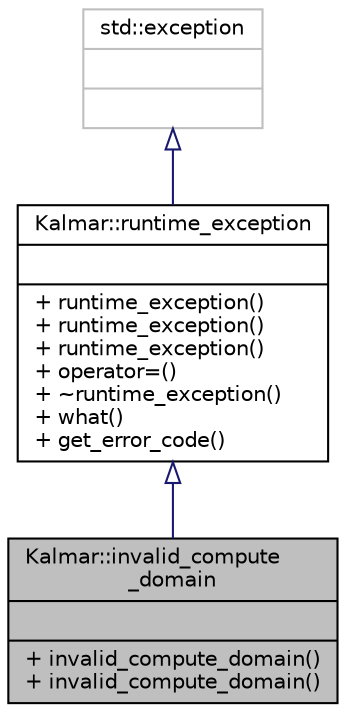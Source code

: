digraph "Kalmar::invalid_compute_domain"
{
  edge [fontname="Helvetica",fontsize="10",labelfontname="Helvetica",labelfontsize="10"];
  node [fontname="Helvetica",fontsize="10",shape=record];
  Node1 [label="{Kalmar::invalid_compute\l_domain\n||+ invalid_compute_domain()\l+ invalid_compute_domain()\l}",height=0.2,width=0.4,color="black", fillcolor="grey75", style="filled", fontcolor="black"];
  Node2 -> Node1 [dir="back",color="midnightblue",fontsize="10",style="solid",arrowtail="onormal",fontname="Helvetica"];
  Node2 [label="{Kalmar::runtime_exception\n||+ runtime_exception()\l+ runtime_exception()\l+ runtime_exception()\l+ operator=()\l+ ~runtime_exception()\l+ what()\l+ get_error_code()\l}",height=0.2,width=0.4,color="black", fillcolor="white", style="filled",URL="$classKalmar_1_1runtime__exception.html"];
  Node3 -> Node2 [dir="back",color="midnightblue",fontsize="10",style="solid",arrowtail="onormal",fontname="Helvetica"];
  Node3 [label="{std::exception\n||}",height=0.2,width=0.4,color="grey75", fillcolor="white", style="filled",tooltip="STL class. "];
}
